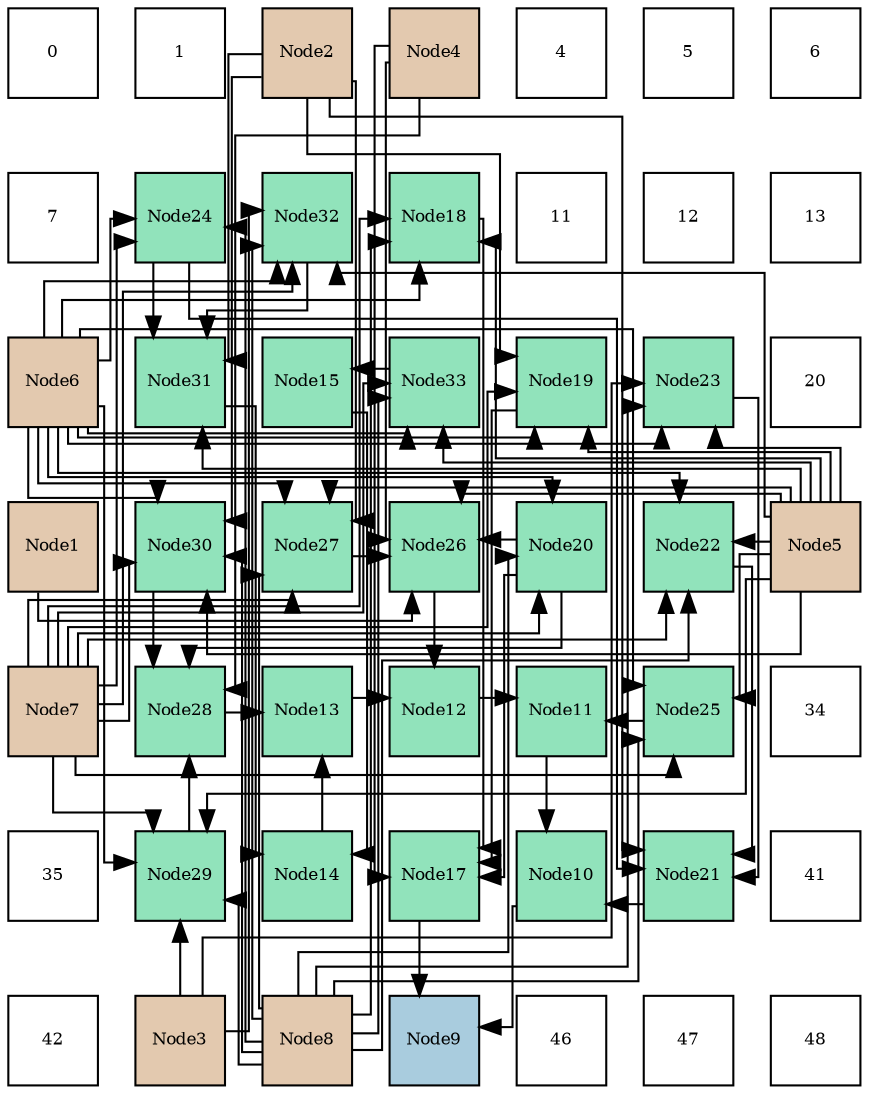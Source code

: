 digraph layout{
 rankdir=TB;
 splines=ortho;
 node [style=filled shape=square fixedsize=true width=0.6];
0[label="0", fontsize=8, fillcolor="#ffffff"];
1[label="1", fontsize=8, fillcolor="#ffffff"];
2[label="Node2", fontsize=8, fillcolor="#e3c9af"];
3[label="Node4", fontsize=8, fillcolor="#e3c9af"];
4[label="4", fontsize=8, fillcolor="#ffffff"];
5[label="5", fontsize=8, fillcolor="#ffffff"];
6[label="6", fontsize=8, fillcolor="#ffffff"];
7[label="7", fontsize=8, fillcolor="#ffffff"];
8[label="Node24", fontsize=8, fillcolor="#91e3bb"];
9[label="Node32", fontsize=8, fillcolor="#91e3bb"];
10[label="Node18", fontsize=8, fillcolor="#91e3bb"];
11[label="11", fontsize=8, fillcolor="#ffffff"];
12[label="12", fontsize=8, fillcolor="#ffffff"];
13[label="13", fontsize=8, fillcolor="#ffffff"];
14[label="Node6", fontsize=8, fillcolor="#e3c9af"];
15[label="Node31", fontsize=8, fillcolor="#91e3bb"];
16[label="Node15", fontsize=8, fillcolor="#91e3bb"];
17[label="Node33", fontsize=8, fillcolor="#91e3bb"];
18[label="Node19", fontsize=8, fillcolor="#91e3bb"];
19[label="Node23", fontsize=8, fillcolor="#91e3bb"];
20[label="20", fontsize=8, fillcolor="#ffffff"];
21[label="Node1", fontsize=8, fillcolor="#e3c9af"];
22[label="Node30", fontsize=8, fillcolor="#91e3bb"];
23[label="Node27", fontsize=8, fillcolor="#91e3bb"];
24[label="Node26", fontsize=8, fillcolor="#91e3bb"];
25[label="Node20", fontsize=8, fillcolor="#91e3bb"];
26[label="Node22", fontsize=8, fillcolor="#91e3bb"];
27[label="Node5", fontsize=8, fillcolor="#e3c9af"];
28[label="Node7", fontsize=8, fillcolor="#e3c9af"];
29[label="Node28", fontsize=8, fillcolor="#91e3bb"];
30[label="Node13", fontsize=8, fillcolor="#91e3bb"];
31[label="Node12", fontsize=8, fillcolor="#91e3bb"];
32[label="Node11", fontsize=8, fillcolor="#91e3bb"];
33[label="Node25", fontsize=8, fillcolor="#91e3bb"];
34[label="34", fontsize=8, fillcolor="#ffffff"];
35[label="35", fontsize=8, fillcolor="#ffffff"];
36[label="Node29", fontsize=8, fillcolor="#91e3bb"];
37[label="Node14", fontsize=8, fillcolor="#91e3bb"];
38[label="Node17", fontsize=8, fillcolor="#91e3bb"];
39[label="Node10", fontsize=8, fillcolor="#91e3bb"];
40[label="Node21", fontsize=8, fillcolor="#91e3bb"];
41[label="41", fontsize=8, fillcolor="#ffffff"];
42[label="42", fontsize=8, fillcolor="#ffffff"];
43[label="Node3", fontsize=8, fillcolor="#e3c9af"];
44[label="Node8", fontsize=8, fillcolor="#e3c9af"];
45[label="Node9", fontsize=8, fillcolor="#a9ccde"];
46[label="46", fontsize=8, fillcolor="#ffffff"];
47[label="47", fontsize=8, fillcolor="#ffffff"];
48[label="48", fontsize=8, fillcolor="#ffffff"];
edge [constraint=false, style=vis];39 -> 45;
38 -> 45;
32 -> 39;
40 -> 39;
31 -> 32;
33 -> 32;
30 -> 31;
24 -> 31;
37 -> 30;
29 -> 30;
16 -> 37;
15 -> 37;
17 -> 16;
10 -> 38;
18 -> 38;
25 -> 38;
3 -> 38;
26 -> 40;
19 -> 40;
8 -> 40;
2 -> 40;
25 -> 24;
23 -> 24;
21 -> 24;
3 -> 24;
27 -> 24;
25 -> 29;
36 -> 29;
22 -> 29;
3 -> 29;
8 -> 15;
9 -> 15;
2 -> 15;
27 -> 15;
27 -> 10;
14 -> 10;
28 -> 10;
44 -> 10;
2 -> 18;
27 -> 18;
14 -> 18;
28 -> 18;
14 -> 25;
28 -> 25;
44 -> 25;
27 -> 26;
14 -> 26;
28 -> 26;
44 -> 26;
43 -> 19;
27 -> 19;
14 -> 19;
44 -> 19;
14 -> 8;
28 -> 8;
44 -> 8;
27 -> 33;
14 -> 33;
28 -> 33;
44 -> 33;
2 -> 23;
27 -> 23;
14 -> 23;
28 -> 23;
44 -> 23;
43 -> 36;
27 -> 36;
14 -> 36;
28 -> 36;
44 -> 36;
2 -> 22;
27 -> 22;
14 -> 22;
28 -> 22;
44 -> 22;
43 -> 9;
27 -> 9;
14 -> 9;
28 -> 9;
44 -> 9;
27 -> 17;
14 -> 17;
28 -> 17;
44 -> 17;
edge [constraint=true, style=invis];
0 -> 7 -> 14 -> 21 -> 28 -> 35 -> 42;
1 -> 8 -> 15 -> 22 -> 29 -> 36 -> 43;
2 -> 9 -> 16 -> 23 -> 30 -> 37 -> 44;
3 -> 10 -> 17 -> 24 -> 31 -> 38 -> 45;
4 -> 11 -> 18 -> 25 -> 32 -> 39 -> 46;
5 -> 12 -> 19 -> 26 -> 33 -> 40 -> 47;
6 -> 13 -> 20 -> 27 -> 34 -> 41 -> 48;
rank = same {0 -> 1 -> 2 -> 3 -> 4 -> 5 -> 6};
rank = same {7 -> 8 -> 9 -> 10 -> 11 -> 12 -> 13};
rank = same {14 -> 15 -> 16 -> 17 -> 18 -> 19 -> 20};
rank = same {21 -> 22 -> 23 -> 24 -> 25 -> 26 -> 27};
rank = same {28 -> 29 -> 30 -> 31 -> 32 -> 33 -> 34};
rank = same {35 -> 36 -> 37 -> 38 -> 39 -> 40 -> 41};
rank = same {42 -> 43 -> 44 -> 45 -> 46 -> 47 -> 48};
}